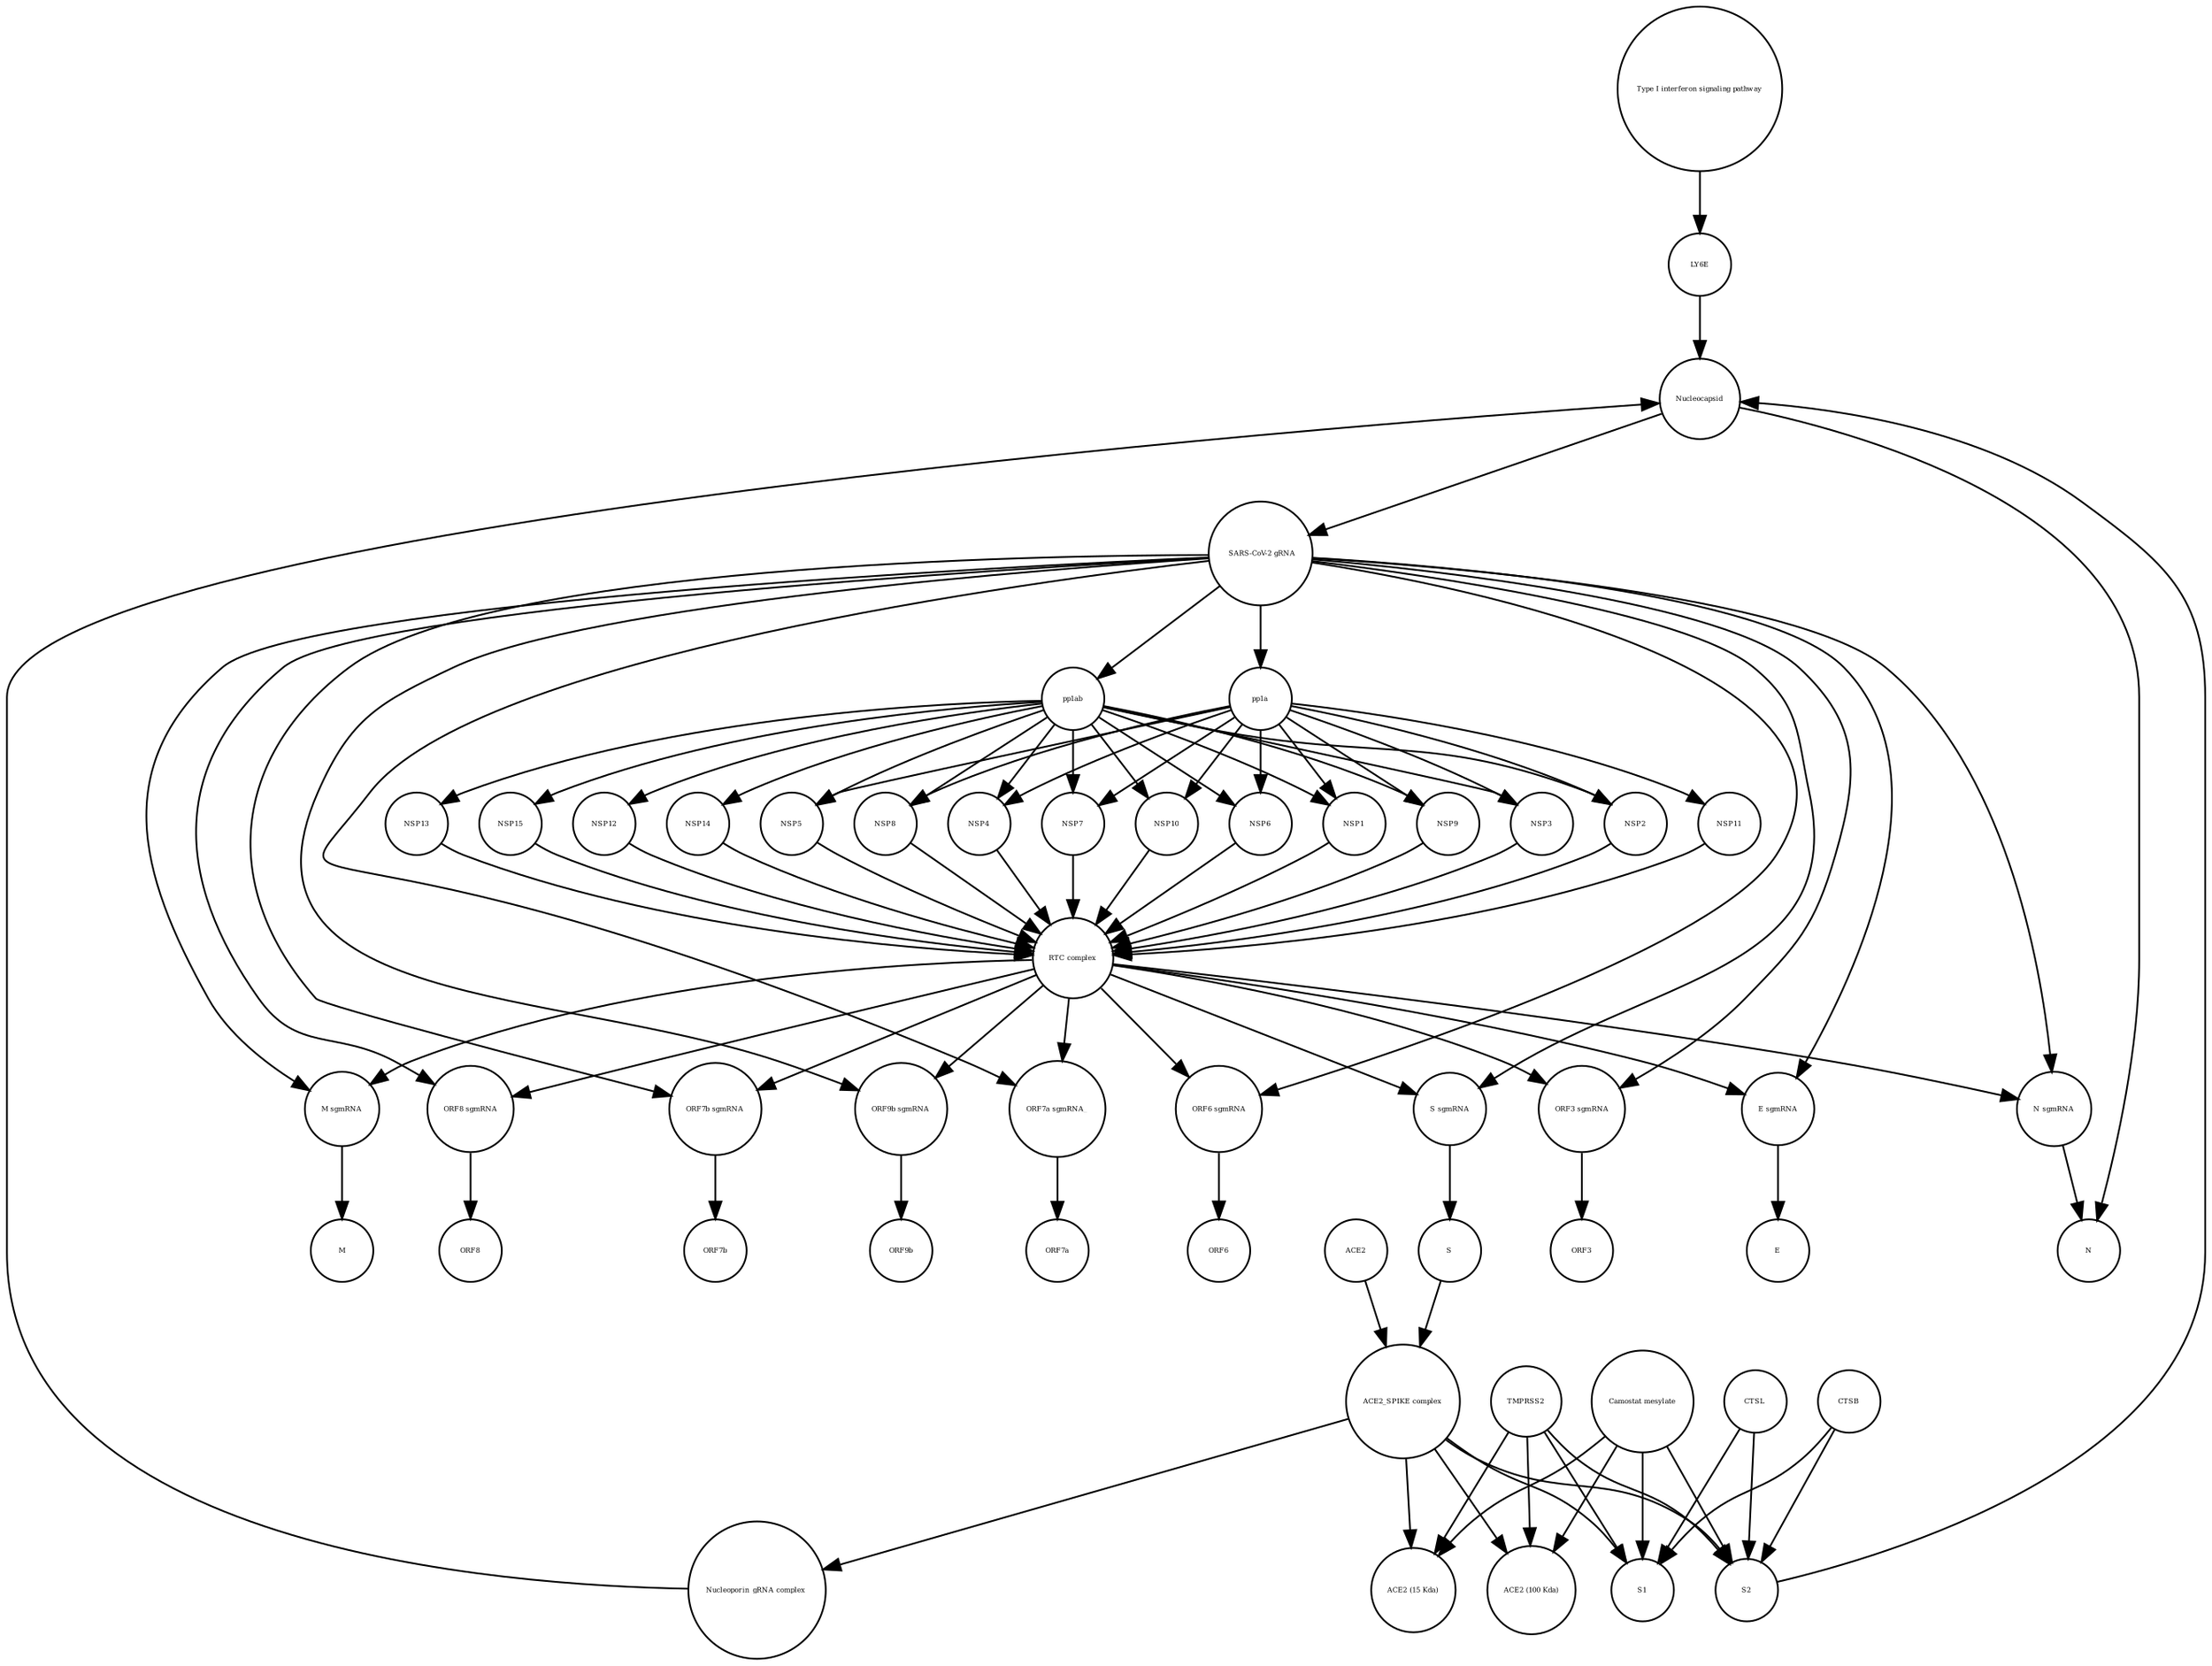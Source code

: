 strict digraph  {
"Type I interferon signaling pathway" [annotation="", bipartite=0, cls=phenotype, fontsize=4, label="Type I interferon signaling pathway", shape=circle];
LY6E [annotation="", bipartite=0, cls=macromolecule, fontsize=4, label=LY6E, shape=circle];
M [annotation="", bipartite=0, cls=macromolecule, fontsize=4, label=M, shape=circle];
"Camostat mesylate" [annotation="urn_miriam_pubchem.compound_2536", bipartite=0, cls="simple chemical", fontsize=4, label="Camostat mesylate", shape=circle];
ORF6 [annotation="", bipartite=0, cls=macromolecule, fontsize=4, label=ORF6, shape=circle];
"ORF7a sgmRNA_" [annotation="", bipartite=0, cls="nucleic acid feature", fontsize=4, label="ORF7a sgmRNA_", shape=circle];
ORF9b [annotation="", bipartite=0, cls=macromolecule, fontsize=4, label=ORF9b, shape=circle];
"ORF6 sgmRNA" [annotation="", bipartite=0, cls="nucleic acid feature", fontsize=4, label="ORF6 sgmRNA", shape=circle];
NSP4 [annotation="", bipartite=0, cls=macromolecule, fontsize=4, label=NSP4, shape=circle];
pp1a [annotation="", bipartite=0, cls=macromolecule, fontsize=4, label=pp1a, shape=circle];
" SARS-CoV-2 gRNA" [annotation="", bipartite=0, cls="nucleic acid feature", fontsize=4, label=" SARS-CoV-2 gRNA", shape=circle];
"Nucleoporin_gRNA complex " [annotation="", bipartite=0, cls=complex, fontsize=4, label="Nucleoporin_gRNA complex ", shape=circle];
NSP7 [annotation="", bipartite=0, cls=macromolecule, fontsize=4, label=NSP7, shape=circle];
NSP10 [annotation="", bipartite=0, cls=macromolecule, fontsize=4, label=NSP10, shape=circle];
NSP11 [annotation="", bipartite=0, cls=macromolecule, fontsize=4, label=NSP11, shape=circle];
CTSB [annotation="", bipartite=0, cls=macromolecule, fontsize=4, label=CTSB, shape=circle];
ORF8 [annotation="", bipartite=0, cls=macromolecule, fontsize=4, label=ORF8, shape=circle];
"ACE2_SPIKE complex" [annotation="", bipartite=0, cls=complex, fontsize=4, label="ACE2_SPIKE complex", shape=circle];
"ORF3 sgmRNA" [annotation="", bipartite=0, cls="nucleic acid feature", fontsize=4, label="ORF3 sgmRNA", shape=circle];
NSP6 [annotation="", bipartite=0, cls=macromolecule, fontsize=4, label=NSP6, shape=circle];
NSP1 [annotation="", bipartite=0, cls=macromolecule, fontsize=4, label=NSP1, shape=circle];
NSP9 [annotation="", bipartite=0, cls=macromolecule, fontsize=4, label=NSP9, shape=circle];
NSP3 [annotation="", bipartite=0, cls=macromolecule, fontsize=4, label=NSP3, shape=circle];
ORF3 [annotation="", bipartite=0, cls=macromolecule, fontsize=4, label=ORF3, shape=circle];
"E sgmRNA" [annotation="", bipartite=0, cls="nucleic acid feature", fontsize=4, label="E sgmRNA", shape=circle];
S [annotation="", bipartite=0, cls=macromolecule, fontsize=4, label=S, shape=circle];
TMPRSS2 [annotation="", bipartite=0, cls=macromolecule, fontsize=4, label=TMPRSS2, shape=circle];
Nucleocapsid [annotation="", bipartite=0, cls=complex, fontsize=4, label=Nucleocapsid, shape=circle];
ORF7a [annotation="", bipartite=0, cls=macromolecule, fontsize=4, label=ORF7a, shape=circle];
NSP12 [annotation="", bipartite=0, cls=macromolecule, fontsize=4, label=NSP12, shape=circle];
"RTC complex" [annotation="", bipartite=0, cls=complex, fontsize=4, label="RTC complex", shape=circle];
"S sgmRNA" [annotation="", bipartite=0, cls="nucleic acid feature", fontsize=4, label="S sgmRNA", shape=circle];
"M sgmRNA" [annotation="", bipartite=0, cls="nucleic acid feature", fontsize=4, label="M sgmRNA", shape=circle];
NSP14 [annotation="", bipartite=0, cls=macromolecule, fontsize=4, label=NSP14, shape=circle];
CTSL [annotation="", bipartite=0, cls=macromolecule, fontsize=4, label=CTSL, shape=circle];
"N sgmRNA" [annotation="", bipartite=0, cls="nucleic acid feature", fontsize=4, label="N sgmRNA", shape=circle];
S2 [annotation="", bipartite=0, cls=macromolecule, fontsize=4, label=S2, shape=circle];
"ORF8 sgmRNA" [annotation="", bipartite=0, cls="nucleic acid feature", fontsize=4, label="ORF8 sgmRNA", shape=circle];
ORF7b [annotation="", bipartite=0, cls=macromolecule, fontsize=4, label=ORF7b, shape=circle];
NSP13 [annotation="", bipartite=0, cls=macromolecule, fontsize=4, label=NSP13, shape=circle];
"ORF7b sgmRNA" [annotation="", bipartite=0, cls="nucleic acid feature", fontsize=4, label="ORF7b sgmRNA", shape=circle];
E [annotation="", bipartite=0, cls=macromolecule, fontsize=4, label=E, shape=circle];
NSP2 [annotation="", bipartite=0, cls=macromolecule, fontsize=4, label=NSP2, shape=circle];
"ORF9b sgmRNA" [annotation="", bipartite=0, cls="nucleic acid feature", fontsize=4, label="ORF9b sgmRNA", shape=circle];
NSP5 [annotation="", bipartite=0, cls=macromolecule, fontsize=4, label=NSP5, shape=circle];
NSP15 [annotation="", bipartite=0, cls=macromolecule, fontsize=4, label=NSP15, shape=circle];
"ACE2 (100 Kda)" [annotation="", bipartite=0, cls=macromolecule, fontsize=4, label="ACE2 (100 Kda)", shape=circle];
NSP8 [annotation="", bipartite=0, cls=macromolecule, fontsize=4, label=NSP8, shape=circle];
N [annotation="", bipartite=0, cls=macromolecule, fontsize=4, label=N, shape=circle];
"ACE2 (15 Kda)" [annotation="", bipartite=0, cls=macromolecule, fontsize=4, label="ACE2 (15 Kda)", shape=circle];
S1 [annotation="", bipartite=0, cls=macromolecule, fontsize=4, label=S1, shape=circle];
pp1ab [annotation="", bipartite=0, cls=macromolecule, fontsize=4, label=pp1ab, shape=circle];
ACE2 [annotation="", bipartite=0, cls=macromolecule, fontsize=4, label=ACE2, shape=circle];
"Type I interferon signaling pathway" -> LY6E  [annotation="", interaction_type=stimulation];
LY6E -> Nucleocapsid  [annotation="urn_miriam_doi_10.1101%2F2020.03.05.979260|urn_miriam_doi_10.1101%2F2020.04.02.021469", interaction_type=inhibition];
"Camostat mesylate" -> "ACE2 (15 Kda)"  [annotation="urn_miriam_pubmed_32142651|urn_miriam_pubmed_32094589|urn_miriam_pubmed_24227843", interaction_type=inhibition];
"Camostat mesylate" -> S2  [annotation="urn_miriam_pubmed_32142651|urn_miriam_pubmed_32094589|urn_miriam_pubmed_24227843", interaction_type=inhibition];
"Camostat mesylate" -> "ACE2 (100 Kda)"  [annotation="urn_miriam_pubmed_32142651|urn_miriam_pubmed_32094589|urn_miriam_pubmed_24227843", interaction_type=inhibition];
"Camostat mesylate" -> S1  [annotation="urn_miriam_pubmed_32142651|urn_miriam_pubmed_32094589|urn_miriam_pubmed_24227843", interaction_type=inhibition];
"ORF7a sgmRNA_" -> ORF7a  [annotation="", interaction_type=production];
"ORF6 sgmRNA" -> ORF6  [annotation="", interaction_type=production];
NSP4 -> "RTC complex"  [annotation="", interaction_type=production];
pp1a -> NSP3  [annotation=urn_miriam_pubmed_31226023, interaction_type=catalysis];
pp1a -> NSP2  [annotation=urn_miriam_pubmed_31226023, interaction_type=catalysis];
pp1a -> NSP8  [annotation=urn_miriam_pubmed_31226023, interaction_type=catalysis];
pp1a -> NSP5  [annotation=urn_miriam_pubmed_31226023, interaction_type=catalysis];
pp1a -> NSP10  [annotation=urn_miriam_pubmed_31226023, interaction_type=catalysis];
pp1a -> NSP11  [annotation=urn_miriam_pubmed_31226023, interaction_type=catalysis];
pp1a -> NSP4  [annotation=urn_miriam_pubmed_31226023, interaction_type=catalysis];
pp1a -> NSP6  [annotation=urn_miriam_pubmed_31226023, interaction_type=catalysis];
pp1a -> NSP9  [annotation=urn_miriam_pubmed_31226023, interaction_type=catalysis];
pp1a -> NSP1  [annotation=urn_miriam_pubmed_31226023, interaction_type=catalysis];
pp1a -> NSP7  [annotation=urn_miriam_pubmed_31226023, interaction_type=catalysis];
" SARS-CoV-2 gRNA" -> "ORF8 sgmRNA"  [annotation="", interaction_type=production];
" SARS-CoV-2 gRNA" -> "E sgmRNA"  [annotation="", interaction_type=production];
" SARS-CoV-2 gRNA" -> "ORF9b sgmRNA"  [annotation="", interaction_type=production];
" SARS-CoV-2 gRNA" -> "ORF3 sgmRNA"  [annotation="", interaction_type=production];
" SARS-CoV-2 gRNA" -> "ORF7a sgmRNA_"  [annotation="", interaction_type=production];
" SARS-CoV-2 gRNA" -> "S sgmRNA"  [annotation="", interaction_type=production];
" SARS-CoV-2 gRNA" -> "M sgmRNA"  [annotation="", interaction_type=production];
" SARS-CoV-2 gRNA" -> "ORF6 sgmRNA"  [annotation="", interaction_type=production];
" SARS-CoV-2 gRNA" -> "N sgmRNA"  [annotation="", interaction_type=production];
" SARS-CoV-2 gRNA" -> "ORF7b sgmRNA"  [annotation="", interaction_type=production];
" SARS-CoV-2 gRNA" -> pp1a  [annotation="", interaction_type=production];
" SARS-CoV-2 gRNA" -> pp1ab  [annotation="", interaction_type=production];
"Nucleoporin_gRNA complex " -> Nucleocapsid  [annotation="", interaction_type=production];
NSP7 -> "RTC complex"  [annotation="", interaction_type=production];
NSP10 -> "RTC complex"  [annotation="", interaction_type=production];
NSP11 -> "RTC complex"  [annotation="", interaction_type=production];
CTSB -> S2  [annotation=urn_miriam_pubmed_32142651, interaction_type=catalysis];
CTSB -> S1  [annotation=urn_miriam_pubmed_32142651, interaction_type=catalysis];
"ACE2_SPIKE complex" -> "Nucleoporin_gRNA complex "  [annotation="urn_miriam_pubmed_32142651|urn_miriam_pubmed_32094589", interaction_type=stimulation];
"ACE2_SPIKE complex" -> S1  [annotation="", interaction_type=production];
"ACE2_SPIKE complex" -> "ACE2 (100 Kda)"  [annotation="", interaction_type=production];
"ACE2_SPIKE complex" -> "ACE2 (15 Kda)"  [annotation="", interaction_type=production];
"ACE2_SPIKE complex" -> S2  [annotation="", interaction_type=production];
"ORF3 sgmRNA" -> ORF3  [annotation="", interaction_type=production];
NSP6 -> "RTC complex"  [annotation="", interaction_type=production];
NSP1 -> "RTC complex"  [annotation="", interaction_type=production];
NSP9 -> "RTC complex"  [annotation="", interaction_type=production];
NSP3 -> "RTC complex"  [annotation="", interaction_type=production];
"E sgmRNA" -> E  [annotation="", interaction_type=production];
S -> "ACE2_SPIKE complex"  [annotation="", interaction_type=production];
TMPRSS2 -> "ACE2 (15 Kda)"  [annotation="urn_miriam_pubmed_32142651|urn_miriam_pubmed_32094589|urn_miriam_pubmed_24227843", interaction_type=catalysis];
TMPRSS2 -> S2  [annotation="urn_miriam_pubmed_32142651|urn_miriam_pubmed_32094589|urn_miriam_pubmed_24227843", interaction_type=catalysis];
TMPRSS2 -> "ACE2 (100 Kda)"  [annotation="urn_miriam_pubmed_32142651|urn_miriam_pubmed_32094589|urn_miriam_pubmed_24227843", interaction_type=catalysis];
TMPRSS2 -> S1  [annotation="urn_miriam_pubmed_32142651|urn_miriam_pubmed_32094589|urn_miriam_pubmed_24227843", interaction_type=catalysis];
Nucleocapsid -> " SARS-CoV-2 gRNA"  [annotation="", interaction_type=production];
Nucleocapsid -> N  [annotation="", interaction_type=production];
NSP12 -> "RTC complex"  [annotation="", interaction_type=production];
"RTC complex" -> "ORF8 sgmRNA"  [annotation=urn_miriam_pubmed_31226023, interaction_type="necessary stimulation"];
"RTC complex" -> "E sgmRNA"  [annotation=urn_miriam_pubmed_31226023, interaction_type="necessary stimulation"];
"RTC complex" -> "ORF9b sgmRNA"  [annotation=urn_miriam_pubmed_31226023, interaction_type="necessary stimulation"];
"RTC complex" -> "ORF3 sgmRNA"  [annotation=urn_miriam_pubmed_31226023, interaction_type="necessary stimulation"];
"RTC complex" -> "ORF7a sgmRNA_"  [annotation=urn_miriam_pubmed_31226023, interaction_type="necessary stimulation"];
"RTC complex" -> "S sgmRNA"  [annotation=urn_miriam_pubmed_31226023, interaction_type="necessary stimulation"];
"RTC complex" -> "M sgmRNA"  [annotation=urn_miriam_pubmed_31226023, interaction_type="necessary stimulation"];
"RTC complex" -> "ORF6 sgmRNA"  [annotation=urn_miriam_pubmed_31226023, interaction_type="necessary stimulation"];
"RTC complex" -> "N sgmRNA"  [annotation=urn_miriam_pubmed_31226023, interaction_type="necessary stimulation"];
"RTC complex" -> "ORF7b sgmRNA"  [annotation=urn_miriam_pubmed_31226023, interaction_type="necessary stimulation"];
"S sgmRNA" -> S  [annotation="", interaction_type=production];
"M sgmRNA" -> M  [annotation="", interaction_type=production];
NSP14 -> "RTC complex"  [annotation="", interaction_type=production];
CTSL -> S2  [annotation=urn_miriam_pubmed_32142651, interaction_type=catalysis];
CTSL -> S1  [annotation=urn_miriam_pubmed_32142651, interaction_type=catalysis];
"N sgmRNA" -> N  [annotation="", interaction_type=production];
S2 -> Nucleocapsid  [annotation="", interaction_type=stimulation];
"ORF8 sgmRNA" -> ORF8  [annotation="", interaction_type=production];
NSP13 -> "RTC complex"  [annotation="", interaction_type=production];
"ORF7b sgmRNA" -> ORF7b  [annotation="", interaction_type=production];
NSP2 -> "RTC complex"  [annotation="", interaction_type=production];
"ORF9b sgmRNA" -> ORF9b  [annotation="", interaction_type=production];
NSP5 -> "RTC complex"  [annotation="", interaction_type=production];
NSP15 -> "RTC complex"  [annotation="", interaction_type=production];
NSP8 -> "RTC complex"  [annotation="", interaction_type=production];
pp1ab -> NSP3  [annotation=urn_miriam_pubmed_31226023, interaction_type=catalysis];
pp1ab -> NSP13  [annotation=urn_miriam_pubmed_31226023, interaction_type=catalysis];
pp1ab -> NSP2  [annotation=urn_miriam_pubmed_31226023, interaction_type=catalysis];
pp1ab -> NSP8  [annotation=urn_miriam_pubmed_31226023, interaction_type=catalysis];
pp1ab -> NSP12  [annotation=urn_miriam_pubmed_31226023, interaction_type=catalysis];
pp1ab -> NSP15  [annotation=urn_miriam_pubmed_31226023, interaction_type=catalysis];
pp1ab -> NSP5  [annotation=urn_miriam_pubmed_31226023, interaction_type=catalysis];
pp1ab -> NSP10  [annotation=urn_miriam_pubmed_31226023, interaction_type=catalysis];
pp1ab -> NSP14  [annotation=urn_miriam_pubmed_31226023, interaction_type=catalysis];
pp1ab -> NSP4  [annotation=urn_miriam_pubmed_31226023, interaction_type=catalysis];
pp1ab -> NSP6  [annotation=urn_miriam_pubmed_31226023, interaction_type=catalysis];
pp1ab -> NSP9  [annotation=urn_miriam_pubmed_31226023, interaction_type=catalysis];
pp1ab -> NSP1  [annotation=urn_miriam_pubmed_31226023, interaction_type=catalysis];
pp1ab -> NSP7  [annotation=urn_miriam_pubmed_31226023, interaction_type=catalysis];
ACE2 -> "ACE2_SPIKE complex"  [annotation="", interaction_type=production];
}
